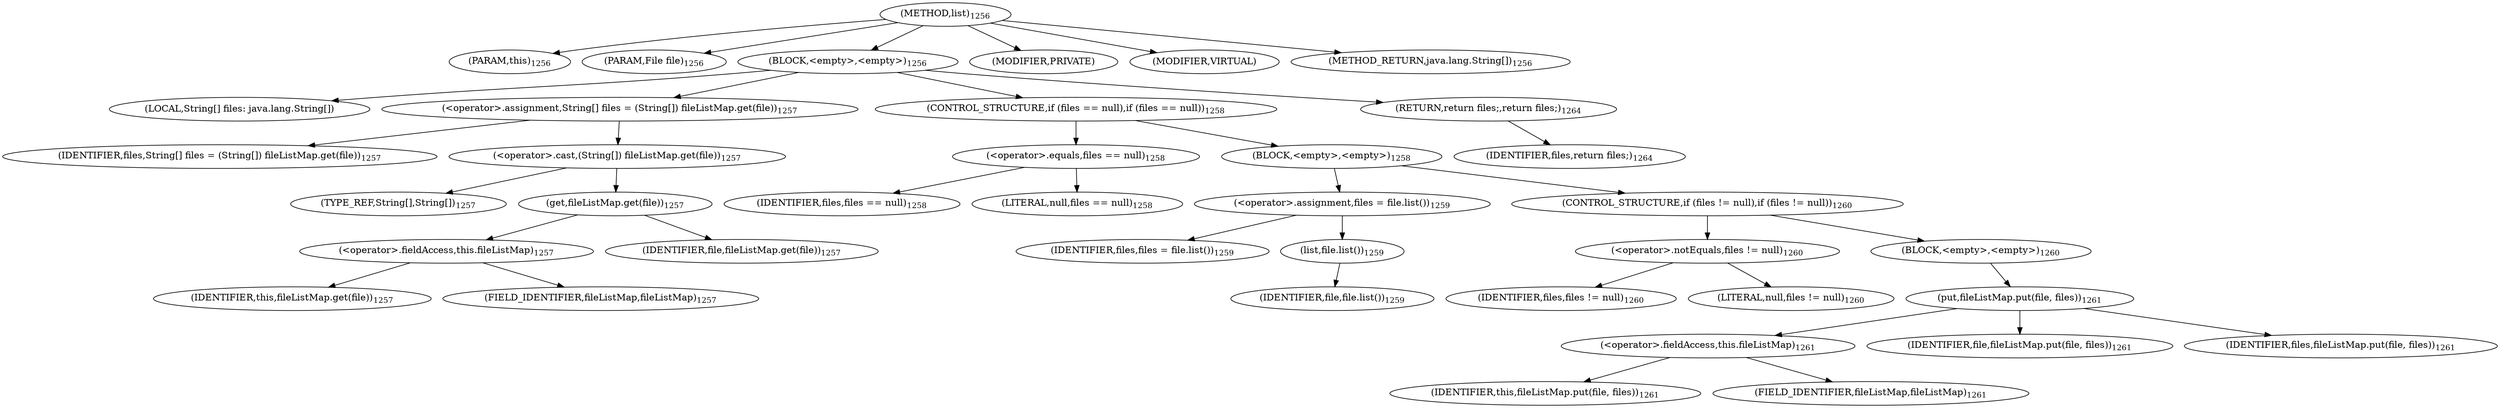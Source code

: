 digraph "list" {  
"2245" [label = <(METHOD,list)<SUB>1256</SUB>> ]
"2246" [label = <(PARAM,this)<SUB>1256</SUB>> ]
"2247" [label = <(PARAM,File file)<SUB>1256</SUB>> ]
"2248" [label = <(BLOCK,&lt;empty&gt;,&lt;empty&gt;)<SUB>1256</SUB>> ]
"2249" [label = <(LOCAL,String[] files: java.lang.String[])> ]
"2250" [label = <(&lt;operator&gt;.assignment,String[] files = (String[]) fileListMap.get(file))<SUB>1257</SUB>> ]
"2251" [label = <(IDENTIFIER,files,String[] files = (String[]) fileListMap.get(file))<SUB>1257</SUB>> ]
"2252" [label = <(&lt;operator&gt;.cast,(String[]) fileListMap.get(file))<SUB>1257</SUB>> ]
"2253" [label = <(TYPE_REF,String[],String[])<SUB>1257</SUB>> ]
"2254" [label = <(get,fileListMap.get(file))<SUB>1257</SUB>> ]
"2255" [label = <(&lt;operator&gt;.fieldAccess,this.fileListMap)<SUB>1257</SUB>> ]
"2256" [label = <(IDENTIFIER,this,fileListMap.get(file))<SUB>1257</SUB>> ]
"2257" [label = <(FIELD_IDENTIFIER,fileListMap,fileListMap)<SUB>1257</SUB>> ]
"2258" [label = <(IDENTIFIER,file,fileListMap.get(file))<SUB>1257</SUB>> ]
"2259" [label = <(CONTROL_STRUCTURE,if (files == null),if (files == null))<SUB>1258</SUB>> ]
"2260" [label = <(&lt;operator&gt;.equals,files == null)<SUB>1258</SUB>> ]
"2261" [label = <(IDENTIFIER,files,files == null)<SUB>1258</SUB>> ]
"2262" [label = <(LITERAL,null,files == null)<SUB>1258</SUB>> ]
"2263" [label = <(BLOCK,&lt;empty&gt;,&lt;empty&gt;)<SUB>1258</SUB>> ]
"2264" [label = <(&lt;operator&gt;.assignment,files = file.list())<SUB>1259</SUB>> ]
"2265" [label = <(IDENTIFIER,files,files = file.list())<SUB>1259</SUB>> ]
"2266" [label = <(list,file.list())<SUB>1259</SUB>> ]
"2267" [label = <(IDENTIFIER,file,file.list())<SUB>1259</SUB>> ]
"2268" [label = <(CONTROL_STRUCTURE,if (files != null),if (files != null))<SUB>1260</SUB>> ]
"2269" [label = <(&lt;operator&gt;.notEquals,files != null)<SUB>1260</SUB>> ]
"2270" [label = <(IDENTIFIER,files,files != null)<SUB>1260</SUB>> ]
"2271" [label = <(LITERAL,null,files != null)<SUB>1260</SUB>> ]
"2272" [label = <(BLOCK,&lt;empty&gt;,&lt;empty&gt;)<SUB>1260</SUB>> ]
"2273" [label = <(put,fileListMap.put(file, files))<SUB>1261</SUB>> ]
"2274" [label = <(&lt;operator&gt;.fieldAccess,this.fileListMap)<SUB>1261</SUB>> ]
"2275" [label = <(IDENTIFIER,this,fileListMap.put(file, files))<SUB>1261</SUB>> ]
"2276" [label = <(FIELD_IDENTIFIER,fileListMap,fileListMap)<SUB>1261</SUB>> ]
"2277" [label = <(IDENTIFIER,file,fileListMap.put(file, files))<SUB>1261</SUB>> ]
"2278" [label = <(IDENTIFIER,files,fileListMap.put(file, files))<SUB>1261</SUB>> ]
"2279" [label = <(RETURN,return files;,return files;)<SUB>1264</SUB>> ]
"2280" [label = <(IDENTIFIER,files,return files;)<SUB>1264</SUB>> ]
"2281" [label = <(MODIFIER,PRIVATE)> ]
"2282" [label = <(MODIFIER,VIRTUAL)> ]
"2283" [label = <(METHOD_RETURN,java.lang.String[])<SUB>1256</SUB>> ]
  "2245" -> "2246" 
  "2245" -> "2247" 
  "2245" -> "2248" 
  "2245" -> "2281" 
  "2245" -> "2282" 
  "2245" -> "2283" 
  "2248" -> "2249" 
  "2248" -> "2250" 
  "2248" -> "2259" 
  "2248" -> "2279" 
  "2250" -> "2251" 
  "2250" -> "2252" 
  "2252" -> "2253" 
  "2252" -> "2254" 
  "2254" -> "2255" 
  "2254" -> "2258" 
  "2255" -> "2256" 
  "2255" -> "2257" 
  "2259" -> "2260" 
  "2259" -> "2263" 
  "2260" -> "2261" 
  "2260" -> "2262" 
  "2263" -> "2264" 
  "2263" -> "2268" 
  "2264" -> "2265" 
  "2264" -> "2266" 
  "2266" -> "2267" 
  "2268" -> "2269" 
  "2268" -> "2272" 
  "2269" -> "2270" 
  "2269" -> "2271" 
  "2272" -> "2273" 
  "2273" -> "2274" 
  "2273" -> "2277" 
  "2273" -> "2278" 
  "2274" -> "2275" 
  "2274" -> "2276" 
  "2279" -> "2280" 
}
